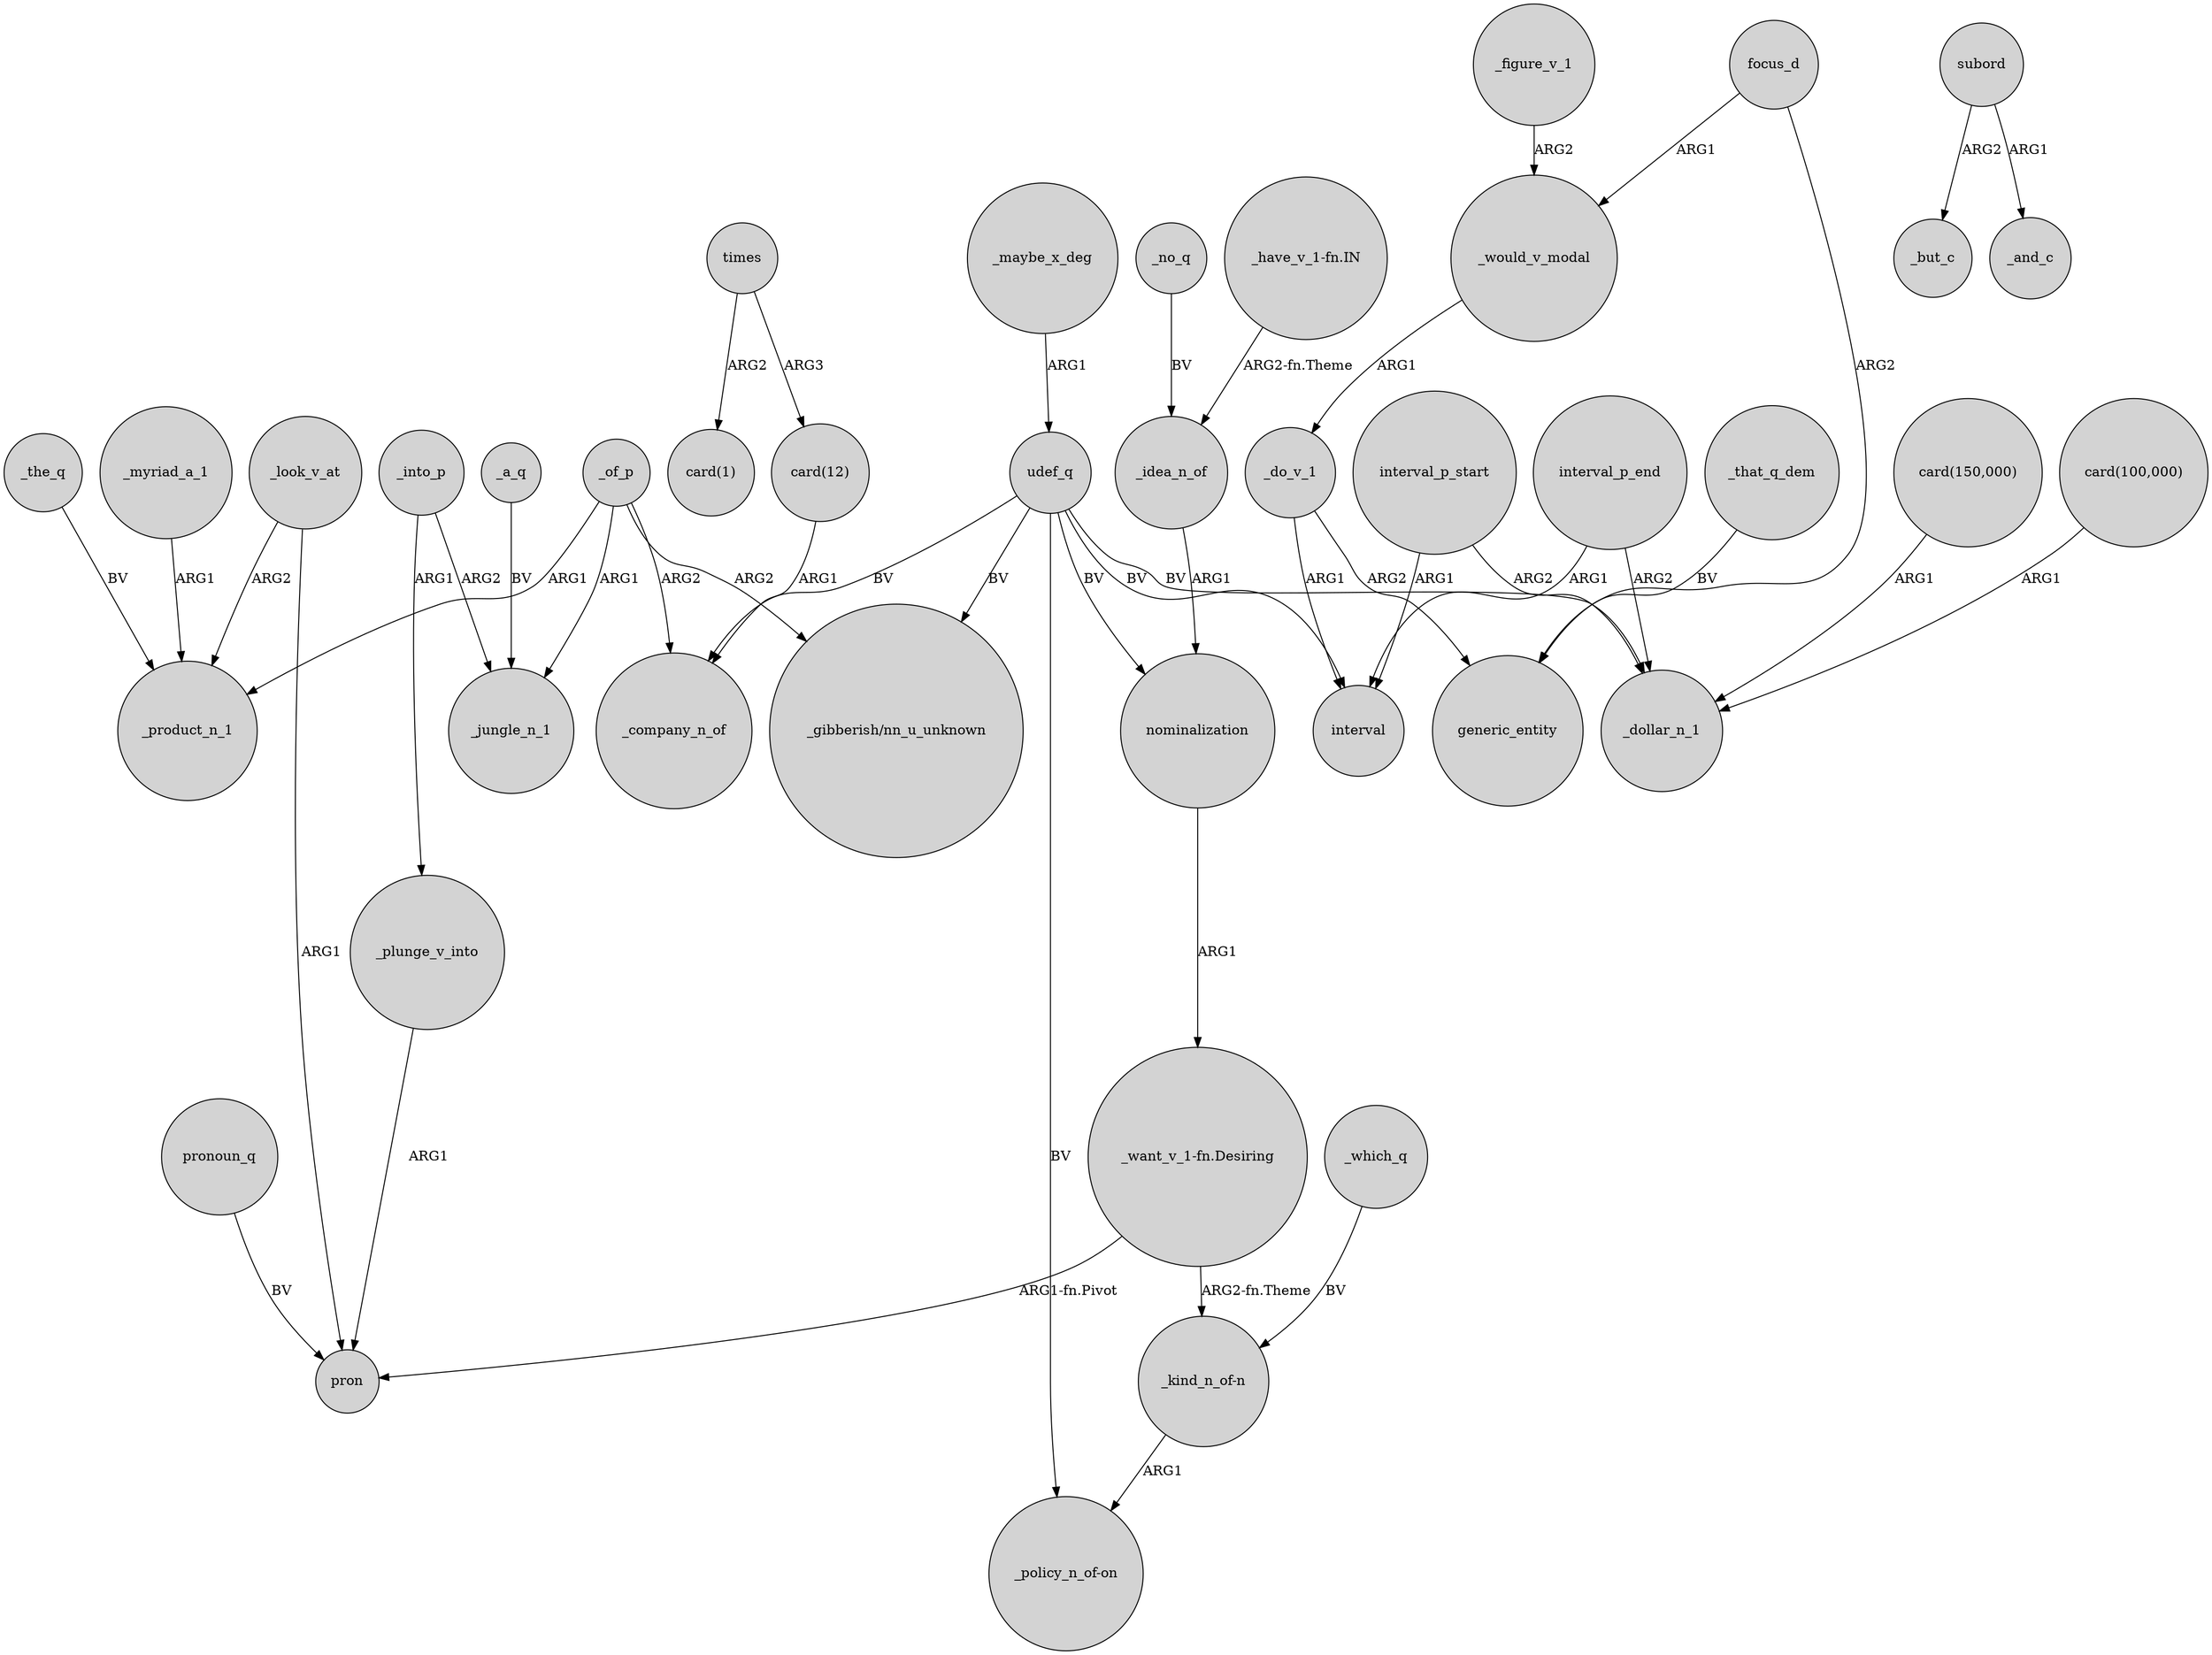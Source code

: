 digraph {
	node [shape=circle style=filled]
	_myriad_a_1 -> _product_n_1 [label=ARG1]
	subord -> _but_c [label=ARG2]
	_idea_n_of -> nominalization [label=ARG1]
	_that_q_dem -> generic_entity [label=BV]
	"card(12)" -> _company_n_of [label=ARG1]
	_would_v_modal -> _do_v_1 [label=ARG1]
	_of_p -> _product_n_1 [label=ARG1]
	_into_p -> _jungle_n_1 [label=ARG2]
	focus_d -> generic_entity [label=ARG2]
	"_want_v_1-fn.Desiring" -> pron [label="ARG1-fn.Pivot"]
	_maybe_x_deg -> udef_q [label=ARG1]
	_look_v_at -> pron [label=ARG1]
	_do_v_1 -> interval [label=ARG1]
	_into_p -> _plunge_v_into [label=ARG1]
	_do_v_1 -> generic_entity [label=ARG2]
	udef_q -> "_policy_n_of-on" [label=BV]
	_of_p -> "_gibberish/nn_u_unknown" [label=ARG2]
	"_want_v_1-fn.Desiring" -> "_kind_n_of-n" [label="ARG2-fn.Theme"]
	pronoun_q -> pron [label=BV]
	subord -> _and_c [label=ARG1]
	"card(150,000)" -> _dollar_n_1 [label=ARG1]
	interval_p_start -> interval [label=ARG1]
	nominalization -> "_want_v_1-fn.Desiring" [label=ARG1]
	times -> "card(1)" [label=ARG2]
	"card(100,000)" -> _dollar_n_1 [label=ARG1]
	_look_v_at -> _product_n_1 [label=ARG2]
	_of_p -> _jungle_n_1 [label=ARG1]
	_plunge_v_into -> pron [label=ARG1]
	_of_p -> _company_n_of [label=ARG2]
	udef_q -> nominalization [label=BV]
	_a_q -> _jungle_n_1 [label=BV]
	_which_q -> "_kind_n_of-n" [label=BV]
	interval_p_start -> _dollar_n_1 [label=ARG2]
	"_have_v_1-fn.IN" -> _idea_n_of [label="ARG2-fn.Theme"]
	_the_q -> _product_n_1 [label=BV]
	interval_p_end -> interval [label=ARG1]
	_figure_v_1 -> _would_v_modal [label=ARG2]
	_no_q -> _idea_n_of [label=BV]
	interval_p_end -> _dollar_n_1 [label=ARG2]
	udef_q -> "_gibberish/nn_u_unknown" [label=BV]
	udef_q -> _company_n_of [label=BV]
	"_kind_n_of-n" -> "_policy_n_of-on" [label=ARG1]
	times -> "card(12)" [label=ARG3]
	udef_q -> interval [label=BV]
	udef_q -> _dollar_n_1 [label=BV]
	focus_d -> _would_v_modal [label=ARG1]
}

